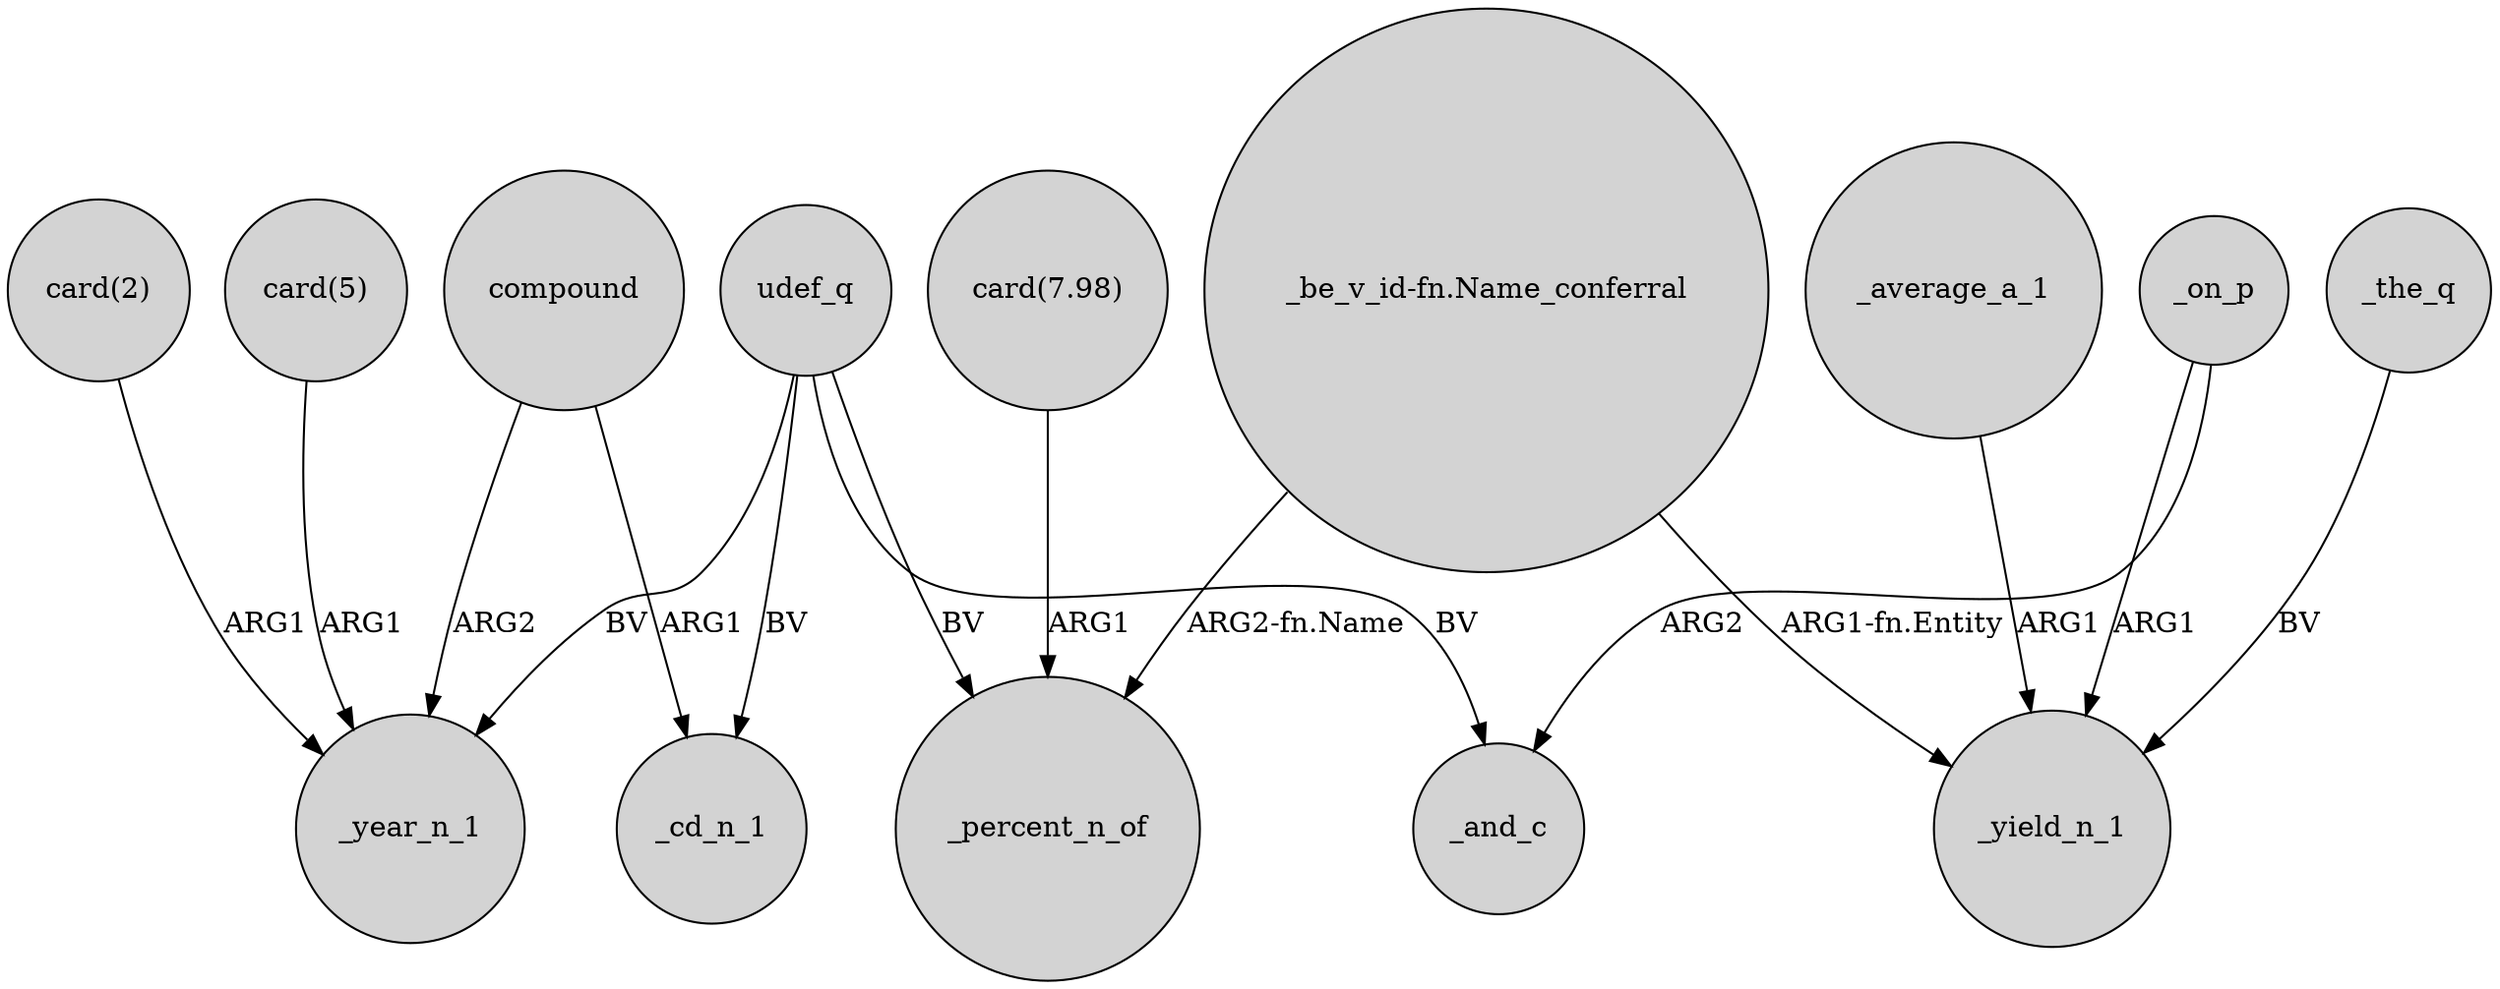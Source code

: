 digraph {
	node [shape=circle style=filled]
	"_be_v_id-fn.Name_conferral" -> _percent_n_of [label="ARG2-fn.Name"]
	udef_q -> _percent_n_of [label=BV]
	udef_q -> _year_n_1 [label=BV]
	"_be_v_id-fn.Name_conferral" -> _yield_n_1 [label="ARG1-fn.Entity"]
	_on_p -> _and_c [label=ARG2]
	"card(2)" -> _year_n_1 [label=ARG1]
	compound -> _year_n_1 [label=ARG2]
	udef_q -> _and_c [label=BV]
	"card(7.98)" -> _percent_n_of [label=ARG1]
	_average_a_1 -> _yield_n_1 [label=ARG1]
	udef_q -> _cd_n_1 [label=BV]
	compound -> _cd_n_1 [label=ARG1]
	_on_p -> _yield_n_1 [label=ARG1]
	_the_q -> _yield_n_1 [label=BV]
	"card(5)" -> _year_n_1 [label=ARG1]
}
